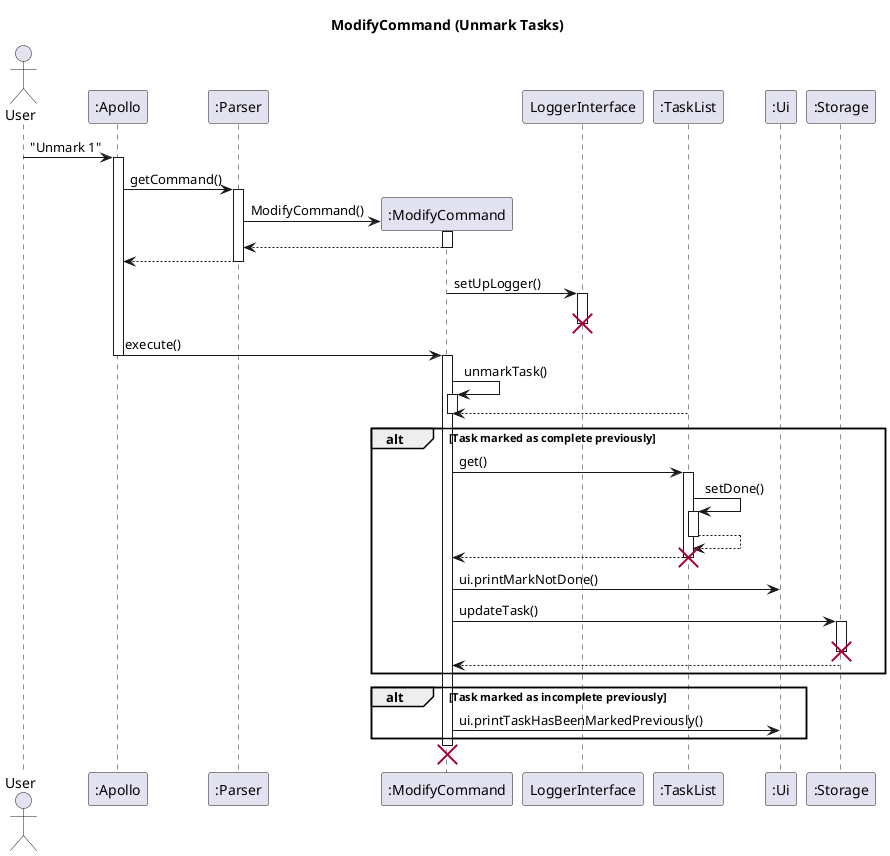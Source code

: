 @startuml
'https://plantuml.com/sequence-diagram

skinparam maxMessageSize 150
title ModifyCommand (Unmark Tasks)

actor User
participant ":Apollo" as Apollo
participant ":Parser" as Parser
participant ":ModifyCommand" as modify
participant "LoggerInterface" as Logger
participant ":TaskList" as TaskList
participant ":Ui" as Ui
participant ":Storage" as Storage

User -> Apollo : "Unmark 1"
activate Apollo
Apollo -> Parser : getCommand()
activate Parser
Parser -> modify** : ModifyCommand()
modify++
return
return
modify -> Logger: setUpLogger()
activate Logger
deactivate Logger
destroy Logger

Apollo -> modify : execute()
Apollo--
activate modify
modify -> modify++ : unmarkTask()
TaskList --> modify
modify --
alt Task marked as complete previously
modify -> TaskList++: get()
TaskList -> TaskList ++ :setDone()
return
modify <-- TaskList--
destroy TaskList
modify -> Ui : ui.printMarkNotDone()
modify -> Storage ++: updateTask()
destroy Storage
return
end
alt Task marked as incomplete previously
modify -> Ui : ui.printTaskHasBeenMarkedPreviously()
end
destroy modify


@enduml